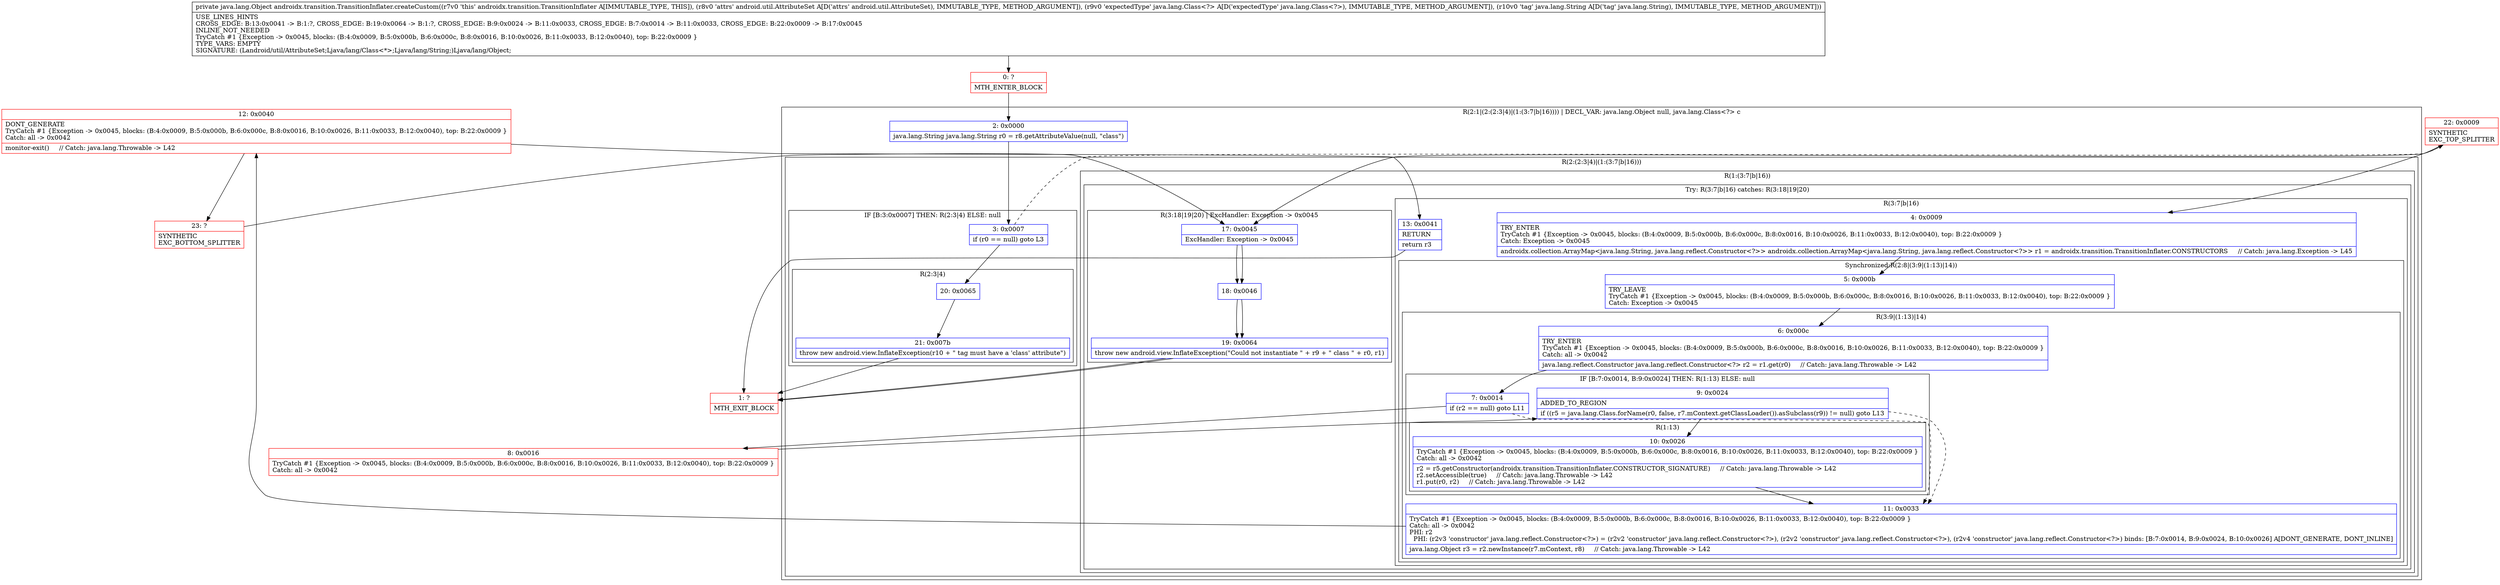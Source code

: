 digraph "CFG forandroidx.transition.TransitionInflater.createCustom(Landroid\/util\/AttributeSet;Ljava\/lang\/Class;Ljava\/lang\/String;)Ljava\/lang\/Object;" {
subgraph cluster_Region_805514946 {
label = "R(2:1|(2:(2:3|4)|(1:(3:7|b|16)))) | DECL_VAR: java.lang.Object null, java.lang.Class\<?\> c\l";
node [shape=record,color=blue];
Node_2 [shape=record,label="{2\:\ 0x0000|java.lang.String java.lang.String r0 = r8.getAttributeValue(null, \"class\")\l}"];
subgraph cluster_Region_800115098 {
label = "R(2:(2:3|4)|(1:(3:7|b|16)))";
node [shape=record,color=blue];
subgraph cluster_IfRegion_580984483 {
label = "IF [B:3:0x0007] THEN: R(2:3|4) ELSE: null";
node [shape=record,color=blue];
Node_3 [shape=record,label="{3\:\ 0x0007|if (r0 == null) goto L3\l}"];
subgraph cluster_Region_775049093 {
label = "R(2:3|4)";
node [shape=record,color=blue];
Node_20 [shape=record,label="{20\:\ 0x0065}"];
Node_21 [shape=record,label="{21\:\ 0x007b|throw new android.view.InflateException(r10 + \" tag must have a 'class' attribute\")\l}"];
}
}
subgraph cluster_Region_750076893 {
label = "R(1:(3:7|b|16))";
node [shape=record,color=blue];
subgraph cluster_TryCatchRegion_70846706 {
label = "Try: R(3:7|b|16) catches: R(3:18|19|20)";
node [shape=record,color=blue];
subgraph cluster_Region_279202653 {
label = "R(3:7|b|16)";
node [shape=record,color=blue];
Node_4 [shape=record,label="{4\:\ 0x0009|TRY_ENTER\lTryCatch #1 \{Exception \-\> 0x0045, blocks: (B:4:0x0009, B:5:0x000b, B:6:0x000c, B:8:0x0016, B:10:0x0026, B:11:0x0033, B:12:0x0040), top: B:22:0x0009 \}\lCatch: Exception \-\> 0x0045\l|androidx.collection.ArrayMap\<java.lang.String, java.lang.reflect.Constructor\<?\>\> androidx.collection.ArrayMap\<java.lang.String, java.lang.reflect.Constructor\<?\>\> r1 = androidx.transition.TransitionInflater.CONSTRUCTORS     \/\/ Catch: java.lang.Exception \-\> L45\l}"];
subgraph cluster_SynchronizedRegion_165529853 {
label = "Synchronized:R(2:8|(3:9|(1:13)|14))";
node [shape=record,color=blue];
Node_5 [shape=record,label="{5\:\ 0x000b|TRY_LEAVE\lTryCatch #1 \{Exception \-\> 0x0045, blocks: (B:4:0x0009, B:5:0x000b, B:6:0x000c, B:8:0x0016, B:10:0x0026, B:11:0x0033, B:12:0x0040), top: B:22:0x0009 \}\lCatch: Exception \-\> 0x0045\l}"];
subgraph cluster_Region_1020004236 {
label = "R(3:9|(1:13)|14)";
node [shape=record,color=blue];
Node_6 [shape=record,label="{6\:\ 0x000c|TRY_ENTER\lTryCatch #1 \{Exception \-\> 0x0045, blocks: (B:4:0x0009, B:5:0x000b, B:6:0x000c, B:8:0x0016, B:10:0x0026, B:11:0x0033, B:12:0x0040), top: B:22:0x0009 \}\lCatch: all \-\> 0x0042\l|java.lang.reflect.Constructor java.lang.reflect.Constructor\<?\> r2 = r1.get(r0)     \/\/ Catch: java.lang.Throwable \-\> L42\l}"];
subgraph cluster_IfRegion_1336596805 {
label = "IF [B:7:0x0014, B:9:0x0024] THEN: R(1:13) ELSE: null";
node [shape=record,color=blue];
Node_7 [shape=record,label="{7\:\ 0x0014|if (r2 == null) goto L11\l}"];
Node_9 [shape=record,label="{9\:\ 0x0024|ADDED_TO_REGION\l|if ((r5 = java.lang.Class.forName(r0, false, r7.mContext.getClassLoader()).asSubclass(r9)) != null) goto L13\l}"];
subgraph cluster_Region_1727437644 {
label = "R(1:13)";
node [shape=record,color=blue];
Node_10 [shape=record,label="{10\:\ 0x0026|TryCatch #1 \{Exception \-\> 0x0045, blocks: (B:4:0x0009, B:5:0x000b, B:6:0x000c, B:8:0x0016, B:10:0x0026, B:11:0x0033, B:12:0x0040), top: B:22:0x0009 \}\lCatch: all \-\> 0x0042\l|r2 = r5.getConstructor(androidx.transition.TransitionInflater.CONSTRUCTOR_SIGNATURE)     \/\/ Catch: java.lang.Throwable \-\> L42\lr2.setAccessible(true)     \/\/ Catch: java.lang.Throwable \-\> L42\lr1.put(r0, r2)     \/\/ Catch: java.lang.Throwable \-\> L42\l}"];
}
}
Node_11 [shape=record,label="{11\:\ 0x0033|TryCatch #1 \{Exception \-\> 0x0045, blocks: (B:4:0x0009, B:5:0x000b, B:6:0x000c, B:8:0x0016, B:10:0x0026, B:11:0x0033, B:12:0x0040), top: B:22:0x0009 \}\lCatch: all \-\> 0x0042\lPHI: r2 \l  PHI: (r2v3 'constructor' java.lang.reflect.Constructor\<?\>) = (r2v2 'constructor' java.lang.reflect.Constructor\<?\>), (r2v2 'constructor' java.lang.reflect.Constructor\<?\>), (r2v4 'constructor' java.lang.reflect.Constructor\<?\>) binds: [B:7:0x0014, B:9:0x0024, B:10:0x0026] A[DONT_GENERATE, DONT_INLINE]\l|java.lang.Object r3 = r2.newInstance(r7.mContext, r8)     \/\/ Catch: java.lang.Throwable \-\> L42\l}"];
}
}
Node_13 [shape=record,label="{13\:\ 0x0041|RETURN\l|return r3\l}"];
}
subgraph cluster_Region_1275643191 {
label = "R(3:18|19|20) | ExcHandler: Exception \-\> 0x0045\l";
node [shape=record,color=blue];
Node_17 [shape=record,label="{17\:\ 0x0045|ExcHandler: Exception \-\> 0x0045\l}"];
Node_18 [shape=record,label="{18\:\ 0x0046}"];
Node_19 [shape=record,label="{19\:\ 0x0064|throw new android.view.InflateException(\"Could not instantiate \" + r9 + \" class \" + r0, r1)\l}"];
}
}
}
}
}
subgraph cluster_Region_1275643191 {
label = "R(3:18|19|20) | ExcHandler: Exception \-\> 0x0045\l";
node [shape=record,color=blue];
Node_17 [shape=record,label="{17\:\ 0x0045|ExcHandler: Exception \-\> 0x0045\l}"];
Node_18 [shape=record,label="{18\:\ 0x0046}"];
Node_19 [shape=record,label="{19\:\ 0x0064|throw new android.view.InflateException(\"Could not instantiate \" + r9 + \" class \" + r0, r1)\l}"];
}
Node_0 [shape=record,color=red,label="{0\:\ ?|MTH_ENTER_BLOCK\l}"];
Node_1 [shape=record,color=red,label="{1\:\ ?|MTH_EXIT_BLOCK\l}"];
Node_22 [shape=record,color=red,label="{22\:\ 0x0009|SYNTHETIC\lEXC_TOP_SPLITTER\l}"];
Node_8 [shape=record,color=red,label="{8\:\ 0x0016|TryCatch #1 \{Exception \-\> 0x0045, blocks: (B:4:0x0009, B:5:0x000b, B:6:0x000c, B:8:0x0016, B:10:0x0026, B:11:0x0033, B:12:0x0040), top: B:22:0x0009 \}\lCatch: all \-\> 0x0042\l}"];
Node_12 [shape=record,color=red,label="{12\:\ 0x0040|DONT_GENERATE\lTryCatch #1 \{Exception \-\> 0x0045, blocks: (B:4:0x0009, B:5:0x000b, B:6:0x000c, B:8:0x0016, B:10:0x0026, B:11:0x0033, B:12:0x0040), top: B:22:0x0009 \}\lCatch: all \-\> 0x0042\l|monitor\-exit()     \/\/ Catch: java.lang.Throwable \-\> L42\l}"];
Node_23 [shape=record,color=red,label="{23\:\ ?|SYNTHETIC\lEXC_BOTTOM_SPLITTER\l}"];
MethodNode[shape=record,label="{private java.lang.Object androidx.transition.TransitionInflater.createCustom((r7v0 'this' androidx.transition.TransitionInflater A[IMMUTABLE_TYPE, THIS]), (r8v0 'attrs' android.util.AttributeSet A[D('attrs' android.util.AttributeSet), IMMUTABLE_TYPE, METHOD_ARGUMENT]), (r9v0 'expectedType' java.lang.Class\<?\> A[D('expectedType' java.lang.Class\<?\>), IMMUTABLE_TYPE, METHOD_ARGUMENT]), (r10v0 'tag' java.lang.String A[D('tag' java.lang.String), IMMUTABLE_TYPE, METHOD_ARGUMENT]))  | USE_LINES_HINTS\lCROSS_EDGE: B:13:0x0041 \-\> B:1:?, CROSS_EDGE: B:19:0x0064 \-\> B:1:?, CROSS_EDGE: B:9:0x0024 \-\> B:11:0x0033, CROSS_EDGE: B:7:0x0014 \-\> B:11:0x0033, CROSS_EDGE: B:22:0x0009 \-\> B:17:0x0045\lINLINE_NOT_NEEDED\lTryCatch #1 \{Exception \-\> 0x0045, blocks: (B:4:0x0009, B:5:0x000b, B:6:0x000c, B:8:0x0016, B:10:0x0026, B:11:0x0033, B:12:0x0040), top: B:22:0x0009 \}\lTYPE_VARS: EMPTY\lSIGNATURE: (Landroid\/util\/AttributeSet;Ljava\/lang\/Class\<*\>;Ljava\/lang\/String;)Ljava\/lang\/Object;\l}"];
MethodNode -> Node_0;Node_2 -> Node_3;
Node_3 -> Node_20;
Node_3 -> Node_22[style=dashed];
Node_20 -> Node_21;
Node_21 -> Node_1;
Node_4 -> Node_5;
Node_5 -> Node_6;
Node_6 -> Node_7;
Node_7 -> Node_8;
Node_7 -> Node_11[style=dashed];
Node_9 -> Node_10;
Node_9 -> Node_11[style=dashed];
Node_10 -> Node_11;
Node_11 -> Node_12;
Node_13 -> Node_1;
Node_17 -> Node_18;
Node_18 -> Node_19;
Node_19 -> Node_1;
Node_17 -> Node_18;
Node_18 -> Node_19;
Node_19 -> Node_1;
Node_0 -> Node_2;
Node_22 -> Node_4;
Node_22 -> Node_17;
Node_8 -> Node_9;
Node_12 -> Node_13;
Node_12 -> Node_23;
Node_23 -> Node_17;
}

